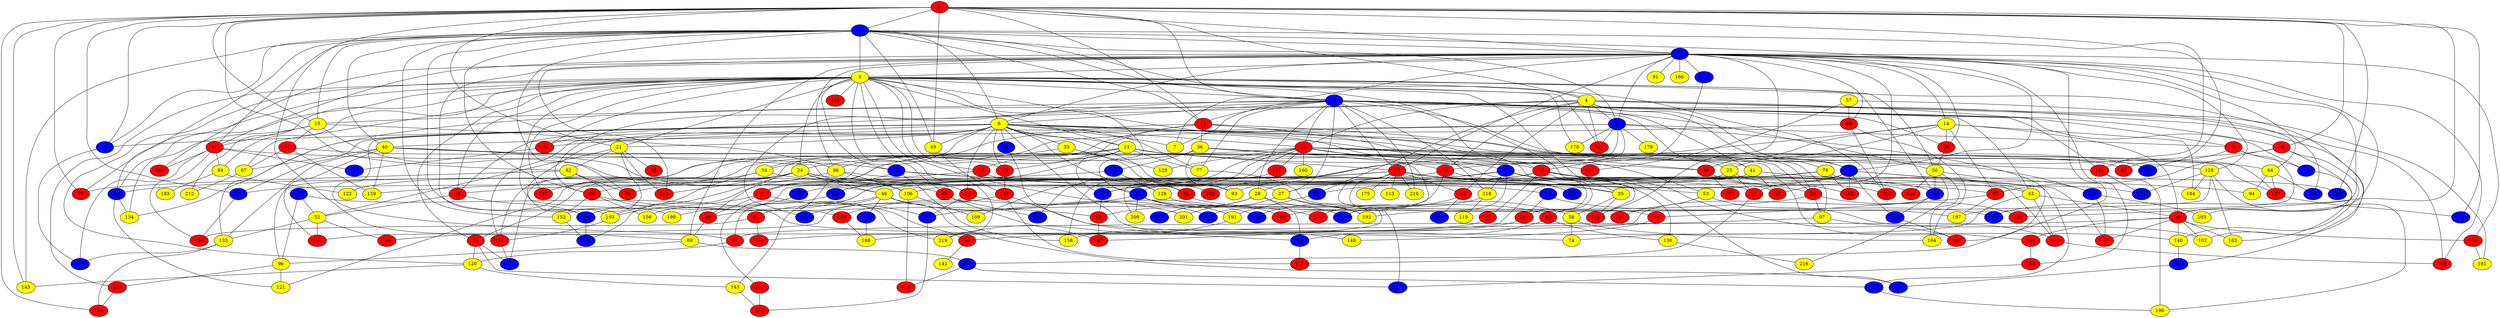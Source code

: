 graph {
0 [style = filled fillcolor = red];
1 [style = filled fillcolor = blue];
2 [style = filled fillcolor = blue];
3 [style = filled fillcolor = yellow];
4 [style = filled fillcolor = yellow];
5 [style = filled fillcolor = blue];
6 [style = filled fillcolor = yellow];
7 [style = filled fillcolor = yellow];
8 [style = filled fillcolor = blue];
9 [style = filled fillcolor = red];
10 [style = filled fillcolor = red];
11 [style = filled fillcolor = yellow];
12 [style = filled fillcolor = red];
13 [style = filled fillcolor = red];
14 [style = filled fillcolor = yellow];
15 [style = filled fillcolor = yellow];
16 [style = filled fillcolor = blue];
17 [style = filled fillcolor = red];
18 [style = filled fillcolor = red];
19 [style = filled fillcolor = blue];
20 [style = filled fillcolor = blue];
21 [style = filled fillcolor = yellow];
22 [style = filled fillcolor = red];
23 [style = filled fillcolor = red];
24 [style = filled fillcolor = yellow];
25 [style = filled fillcolor = yellow];
26 [style = filled fillcolor = red];
27 [style = filled fillcolor = yellow];
28 [style = filled fillcolor = yellow];
29 [style = filled fillcolor = red];
30 [style = filled fillcolor = red];
31 [style = filled fillcolor = red];
32 [style = filled fillcolor = red];
33 [style = filled fillcolor = yellow];
34 [style = filled fillcolor = yellow];
35 [style = filled fillcolor = yellow];
36 [style = filled fillcolor = yellow];
37 [style = filled fillcolor = red];
38 [style = filled fillcolor = red];
39 [style = filled fillcolor = red];
40 [style = filled fillcolor = yellow];
41 [style = filled fillcolor = yellow];
42 [style = filled fillcolor = red];
43 [style = filled fillcolor = yellow];
44 [style = filled fillcolor = blue];
45 [style = filled fillcolor = blue];
46 [style = filled fillcolor = yellow];
47 [style = filled fillcolor = red];
48 [style = filled fillcolor = red];
49 [style = filled fillcolor = yellow];
50 [style = filled fillcolor = yellow];
51 [style = filled fillcolor = blue];
52 [style = filled fillcolor = yellow];
53 [style = filled fillcolor = yellow];
54 [style = filled fillcolor = blue];
55 [style = filled fillcolor = red];
56 [style = filled fillcolor = red];
57 [style = filled fillcolor = yellow];
58 [style = filled fillcolor = yellow];
59 [style = filled fillcolor = red];
60 [style = filled fillcolor = red];
61 [style = filled fillcolor = red];
62 [style = filled fillcolor = yellow];
63 [style = filled fillcolor = red];
64 [style = filled fillcolor = yellow];
65 [style = filled fillcolor = red];
66 [style = filled fillcolor = red];
67 [style = filled fillcolor = yellow];
68 [style = filled fillcolor = blue];
69 [style = filled fillcolor = yellow];
70 [style = filled fillcolor = blue];
71 [style = filled fillcolor = blue];
72 [style = filled fillcolor = blue];
73 [style = filled fillcolor = blue];
74 [style = filled fillcolor = yellow];
75 [style = filled fillcolor = blue];
76 [style = filled fillcolor = red];
77 [style = filled fillcolor = yellow];
78 [style = filled fillcolor = yellow];
79 [style = filled fillcolor = red];
80 [style = filled fillcolor = blue];
81 [style = filled fillcolor = red];
82 [style = filled fillcolor = blue];
83 [style = filled fillcolor = red];
84 [style = filled fillcolor = yellow];
85 [style = filled fillcolor = blue];
86 [style = filled fillcolor = yellow];
87 [style = filled fillcolor = red];
88 [style = filled fillcolor = red];
89 [style = filled fillcolor = red];
90 [style = filled fillcolor = red];
91 [style = filled fillcolor = yellow];
92 [style = filled fillcolor = red];
93 [style = filled fillcolor = yellow];
94 [style = filled fillcolor = yellow];
95 [style = filled fillcolor = red];
96 [style = filled fillcolor = yellow];
97 [style = filled fillcolor = yellow];
98 [style = filled fillcolor = red];
99 [style = filled fillcolor = red];
100 [style = filled fillcolor = blue];
101 [style = filled fillcolor = red];
102 [style = filled fillcolor = yellow];
103 [style = filled fillcolor = yellow];
104 [style = filled fillcolor = red];
105 [style = filled fillcolor = red];
106 [style = filled fillcolor = yellow];
107 [style = filled fillcolor = red];
108 [style = filled fillcolor = blue];
109 [style = filled fillcolor = yellow];
110 [style = filled fillcolor = red];
111 [style = filled fillcolor = red];
112 [style = filled fillcolor = blue];
113 [style = filled fillcolor = yellow];
114 [style = filled fillcolor = blue];
115 [style = filled fillcolor = red];
116 [style = filled fillcolor = blue];
117 [style = filled fillcolor = blue];
118 [style = filled fillcolor = yellow];
119 [style = filled fillcolor = yellow];
120 [style = filled fillcolor = yellow];
121 [style = filled fillcolor = yellow];
122 [style = filled fillcolor = yellow];
123 [style = filled fillcolor = red];
124 [style = filled fillcolor = blue];
125 [style = filled fillcolor = red];
126 [style = filled fillcolor = yellow];
127 [style = filled fillcolor = red];
128 [style = filled fillcolor = yellow];
129 [style = filled fillcolor = yellow];
130 [style = filled fillcolor = red];
131 [style = filled fillcolor = red];
132 [style = filled fillcolor = red];
133 [style = filled fillcolor = yellow];
134 [style = filled fillcolor = yellow];
135 [style = filled fillcolor = blue];
136 [style = filled fillcolor = red];
137 [style = filled fillcolor = red];
138 [style = filled fillcolor = yellow];
139 [style = filled fillcolor = red];
140 [style = filled fillcolor = yellow];
141 [style = filled fillcolor = red];
142 [style = filled fillcolor = yellow];
143 [style = filled fillcolor = yellow];
144 [style = filled fillcolor = red];
145 [style = filled fillcolor = yellow];
146 [style = filled fillcolor = red];
147 [style = filled fillcolor = red];
148 [style = filled fillcolor = yellow];
149 [style = filled fillcolor = red];
150 [style = filled fillcolor = red];
151 [style = filled fillcolor = blue];
152 [style = filled fillcolor = yellow];
153 [style = filled fillcolor = red];
154 [style = filled fillcolor = blue];
155 [style = filled fillcolor = red];
156 [style = filled fillcolor = yellow];
157 [style = filled fillcolor = blue];
158 [style = filled fillcolor = yellow];
159 [style = filled fillcolor = yellow];
160 [style = filled fillcolor = yellow];
161 [style = filled fillcolor = red];
162 [style = filled fillcolor = blue];
163 [style = filled fillcolor = blue];
164 [style = filled fillcolor = yellow];
165 [style = filled fillcolor = blue];
166 [style = filled fillcolor = yellow];
167 [style = filled fillcolor = blue];
168 [style = filled fillcolor = blue];
169 [style = filled fillcolor = blue];
170 [style = filled fillcolor = red];
171 [style = filled fillcolor = red];
172 [style = filled fillcolor = red];
173 [style = filled fillcolor = red];
174 [style = filled fillcolor = blue];
175 [style = filled fillcolor = yellow];
176 [style = filled fillcolor = blue];
177 [style = filled fillcolor = red];
178 [style = filled fillcolor = yellow];
179 [style = filled fillcolor = yellow];
180 [style = filled fillcolor = red];
181 [style = filled fillcolor = yellow];
182 [style = filled fillcolor = red];
183 [style = filled fillcolor = yellow];
184 [style = filled fillcolor = yellow];
185 [style = filled fillcolor = blue];
186 [style = filled fillcolor = blue];
187 [style = filled fillcolor = blue];
188 [style = filled fillcolor = yellow];
189 [style = filled fillcolor = blue];
190 [style = filled fillcolor = red];
191 [style = filled fillcolor = yellow];
192 [style = filled fillcolor = yellow];
193 [style = filled fillcolor = yellow];
194 [style = filled fillcolor = red];
195 [style = filled fillcolor = red];
196 [style = filled fillcolor = yellow];
197 [style = filled fillcolor = yellow];
198 [style = filled fillcolor = red];
199 [style = filled fillcolor = yellow];
200 [style = filled fillcolor = red];
201 [style = filled fillcolor = yellow];
202 [style = filled fillcolor = blue];
203 [style = filled fillcolor = yellow];
204 [style = filled fillcolor = blue];
205 [style = filled fillcolor = blue];
206 [style = filled fillcolor = blue];
207 [style = filled fillcolor = blue];
208 [style = filled fillcolor = red];
209 [style = filled fillcolor = yellow];
210 [style = filled fillcolor = yellow];
211 [style = filled fillcolor = red];
212 [style = filled fillcolor = yellow];
213 [style = filled fillcolor = blue];
214 [style = filled fillcolor = red];
215 [style = filled fillcolor = red];
216 [style = filled fillcolor = yellow];
217 [style = filled fillcolor = red];
218 [style = filled fillcolor = blue];
219 [style = filled fillcolor = yellow];
220 [style = filled fillcolor = blue];
0 -- 10;
0 -- 5;
0 -- 4;
0 -- 2;
0 -- 1;
0 -- 12;
0 -- 15;
0 -- 21;
0 -- 42;
0 -- 49;
0 -- 62;
0 -- 69;
0 -- 70;
0 -- 73;
0 -- 79;
0 -- 117;
0 -- 145;
0 -- 176;
0 -- 189;
0 -- 198;
1 -- 2;
1 -- 3;
1 -- 4;
1 -- 5;
1 -- 6;
1 -- 8;
1 -- 12;
1 -- 15;
1 -- 17;
1 -- 26;
1 -- 40;
1 -- 49;
1 -- 68;
1 -- 71;
1 -- 73;
1 -- 76;
1 -- 141;
1 -- 145;
1 -- 152;
1 -- 199;
2 -- 3;
2 -- 6;
2 -- 7;
2 -- 8;
2 -- 14;
2 -- 16;
2 -- 17;
2 -- 22;
2 -- 30;
2 -- 47;
2 -- 66;
2 -- 69;
2 -- 86;
2 -- 88;
2 -- 91;
2 -- 104;
2 -- 112;
2 -- 124;
2 -- 128;
2 -- 131;
2 -- 150;
2 -- 153;
2 -- 166;
2 -- 168;
2 -- 180;
2 -- 182;
2 -- 215;
3 -- 5;
3 -- 11;
3 -- 18;
3 -- 19;
3 -- 20;
3 -- 21;
3 -- 23;
3 -- 24;
3 -- 32;
3 -- 35;
3 -- 45;
3 -- 48;
3 -- 50;
3 -- 54;
3 -- 67;
3 -- 68;
3 -- 79;
3 -- 83;
3 -- 84;
3 -- 95;
3 -- 102;
3 -- 110;
3 -- 120;
3 -- 123;
3 -- 132;
3 -- 139;
3 -- 155;
3 -- 172;
3 -- 173;
3 -- 178;
3 -- 212;
3 -- 214;
3 -- 219;
4 -- 8;
4 -- 9;
4 -- 13;
4 -- 16;
4 -- 29;
4 -- 39;
4 -- 48;
4 -- 72;
4 -- 78;
4 -- 104;
4 -- 123;
4 -- 133;
4 -- 181;
5 -- 6;
5 -- 7;
5 -- 10;
5 -- 12;
5 -- 13;
5 -- 15;
5 -- 22;
5 -- 25;
5 -- 26;
5 -- 27;
5 -- 28;
5 -- 30;
5 -- 38;
5 -- 41;
5 -- 43;
5 -- 50;
5 -- 77;
5 -- 85;
5 -- 118;
5 -- 141;
5 -- 167;
5 -- 174;
5 -- 202;
5 -- 210;
6 -- 7;
6 -- 11;
6 -- 13;
6 -- 21;
6 -- 23;
6 -- 27;
6 -- 33;
6 -- 34;
6 -- 49;
6 -- 53;
6 -- 55;
6 -- 65;
6 -- 70;
6 -- 73;
6 -- 77;
6 -- 80;
6 -- 87;
6 -- 97;
6 -- 103;
6 -- 111;
6 -- 126;
6 -- 128;
6 -- 132;
6 -- 134;
6 -- 148;
8 -- 9;
8 -- 28;
8 -- 38;
8 -- 40;
8 -- 111;
8 -- 123;
8 -- 178;
8 -- 179;
8 -- 194;
9 -- 85;
9 -- 197;
9 -- 202;
10 -- 37;
10 -- 39;
10 -- 140;
10 -- 203;
11 -- 18;
11 -- 22;
11 -- 23;
11 -- 31;
11 -- 34;
11 -- 38;
11 -- 44;
11 -- 77;
11 -- 96;
11 -- 99;
11 -- 137;
11 -- 149;
11 -- 151;
12 -- 16;
12 -- 31;
12 -- 35;
12 -- 36;
12 -- 60;
12 -- 82;
12 -- 99;
13 -- 24;
13 -- 39;
13 -- 42;
13 -- 55;
13 -- 108;
13 -- 109;
13 -- 115;
13 -- 129;
13 -- 137;
13 -- 158;
13 -- 160;
13 -- 161;
13 -- 204;
14 -- 25;
14 -- 30;
14 -- 37;
14 -- 44;
14 -- 66;
14 -- 99;
14 -- 184;
15 -- 17;
15 -- 46;
15 -- 63;
15 -- 86;
15 -- 134;
16 -- 45;
16 -- 46;
16 -- 81;
16 -- 105;
16 -- 116;
16 -- 127;
16 -- 163;
17 -- 19;
17 -- 84;
17 -- 162;
17 -- 180;
17 -- 186;
17 -- 190;
18 -- 81;
18 -- 156;
19 -- 31;
19 -- 37;
19 -- 93;
19 -- 158;
20 -- 27;
20 -- 47;
20 -- 54;
20 -- 87;
20 -- 101;
20 -- 114;
20 -- 118;
20 -- 207;
21 -- 52;
21 -- 62;
21 -- 89;
21 -- 152;
21 -- 215;
22 -- 29;
22 -- 53;
22 -- 68;
22 -- 93;
22 -- 94;
22 -- 113;
22 -- 135;
22 -- 146;
22 -- 147;
22 -- 151;
22 -- 157;
22 -- 175;
22 -- 210;
22 -- 218;
23 -- 125;
24 -- 26;
24 -- 32;
24 -- 35;
24 -- 43;
24 -- 46;
24 -- 56;
24 -- 65;
24 -- 75;
24 -- 76;
24 -- 95;
24 -- 103;
24 -- 121;
24 -- 122;
24 -- 215;
25 -- 60;
25 -- 81;
25 -- 105;
26 -- 59;
26 -- 152;
26 -- 156;
27 -- 58;
27 -- 192;
27 -- 201;
28 -- 59;
28 -- 165;
28 -- 192;
28 -- 206;
29 -- 185;
29 -- 220;
30 -- 50;
31 -- 60;
31 -- 98;
31 -- 103;
32 -- 120;
32 -- 157;
32 -- 213;
33 -- 56;
33 -- 86;
33 -- 129;
34 -- 45;
34 -- 124;
34 -- 173;
35 -- 58;
35 -- 131;
36 -- 64;
36 -- 93;
36 -- 100;
36 -- 130;
36 -- 141;
36 -- 173;
36 -- 213;
37 -- 92;
37 -- 197;
38 -- 55;
38 -- 70;
38 -- 72;
38 -- 90;
38 -- 107;
38 -- 131;
38 -- 189;
38 -- 194;
39 -- 48;
39 -- 205;
39 -- 218;
40 -- 41;
40 -- 65;
40 -- 67;
40 -- 106;
40 -- 133;
40 -- 136;
40 -- 159;
41 -- 43;
41 -- 44;
41 -- 47;
43 -- 66;
43 -- 74;
43 -- 101;
44 -- 59;
45 -- 114;
45 -- 139;
45 -- 191;
45 -- 197;
45 -- 209;
46 -- 61;
46 -- 143;
46 -- 169;
46 -- 201;
46 -- 205;
46 -- 207;
48 -- 52;
48 -- 124;
49 -- 125;
50 -- 54;
50 -- 108;
50 -- 146;
50 -- 164;
50 -- 216;
51 -- 52;
51 -- 74;
51 -- 96;
52 -- 133;
52 -- 136;
52 -- 144;
53 -- 102;
53 -- 211;
54 -- 116;
54 -- 144;
55 -- 82;
55 -- 97;
55 -- 182;
56 -- 83;
57 -- 64;
57 -- 88;
57 -- 115;
58 -- 74;
58 -- 164;
59 -- 147;
60 -- 69;
61 -- 190;
61 -- 208;
62 -- 76;
62 -- 79;
62 -- 219;
63 -- 67;
63 -- 138;
63 -- 159;
64 -- 94;
64 -- 137;
64 -- 168;
65 -- 82;
65 -- 220;
66 -- 87;
66 -- 102;
66 -- 127;
66 -- 140;
66 -- 149;
66 -- 150;
66 -- 183;
67 -- 212;
68 -- 121;
68 -- 134;
69 -- 71;
69 -- 96;
70 -- 190;
71 -- 163;
71 -- 170;
72 -- 191;
73 -- 186;
75 -- 107;
75 -- 117;
77 -- 92;
78 -- 105;
78 -- 106;
78 -- 187;
78 -- 188;
80 -- 206;
81 -- 217;
82 -- 195;
83 -- 138;
83 -- 206;
84 -- 122;
84 -- 193;
85 -- 183;
86 -- 106;
86 -- 154;
86 -- 200;
87 -- 120;
88 -- 132;
88 -- 164;
88 -- 214;
90 -- 208;
92 -- 148;
95 -- 147;
95 -- 204;
96 -- 121;
96 -- 155;
97 -- 98;
97 -- 101;
98 -- 142;
99 -- 177;
99 -- 214;
100 -- 126;
100 -- 159;
101 -- 104;
103 -- 111;
106 -- 109;
106 -- 170;
107 -- 158;
108 -- 127;
108 -- 203;
111 -- 213;
112 -- 200;
116 -- 194;
118 -- 119;
118 -- 172;
120 -- 143;
120 -- 145;
124 -- 154;
125 -- 136;
125 -- 140;
125 -- 174;
125 -- 217;
126 -- 130;
128 -- 183;
128 -- 184;
128 -- 187;
128 -- 192;
128 -- 196;
132 -- 162;
133 -- 186;
133 -- 198;
135 -- 199;
137 -- 176;
138 -- 216;
139 -- 188;
140 -- 167;
141 -- 187;
141 -- 196;
143 -- 195;
149 -- 153;
150 -- 181;
151 -- 171;
152 -- 154;
153 -- 157;
155 -- 198;
161 -- 209;
163 -- 196;
167 -- 207;
169 -- 188;
171 -- 195;
191 -- 219;
206 -- 217;
}
